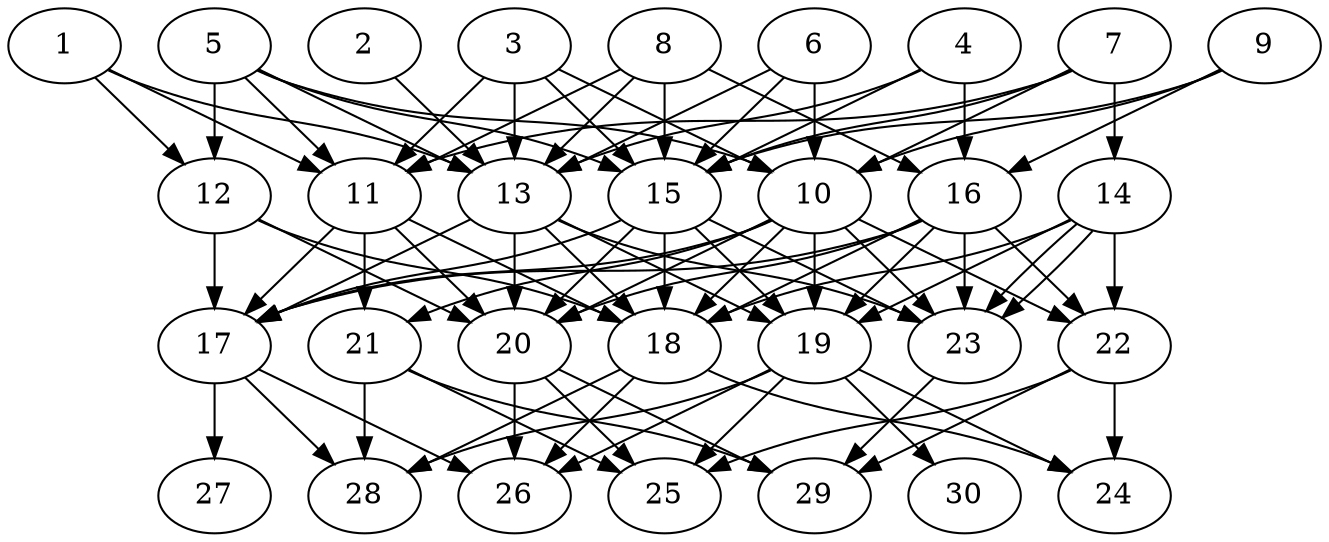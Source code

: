 // DAG automatically generated by daggen at Thu Oct  3 14:04:19 2019
// ./daggen --dot -n 30 --ccr 0.4 --fat 0.7 --regular 0.7 --density 0.9 --mindata 5242880 --maxdata 52428800 
digraph G {
  1 [size="45030400", alpha="0.02", expect_size="18012160"] 
  1 -> 11 [size ="18012160"]
  1 -> 12 [size ="18012160"]
  1 -> 13 [size ="18012160"]
  2 [size="126051840", alpha="0.14", expect_size="50420736"] 
  2 -> 13 [size ="50420736"]
  3 [size="16604160", alpha="0.12", expect_size="6641664"] 
  3 -> 10 [size ="6641664"]
  3 -> 11 [size ="6641664"]
  3 -> 13 [size ="6641664"]
  3 -> 15 [size ="6641664"]
  4 [size="129044480", alpha="0.01", expect_size="51617792"] 
  4 -> 13 [size ="51617792"]
  4 -> 15 [size ="51617792"]
  4 -> 16 [size ="51617792"]
  5 [size="15178240", alpha="0.07", expect_size="6071296"] 
  5 -> 10 [size ="6071296"]
  5 -> 11 [size ="6071296"]
  5 -> 12 [size ="6071296"]
  5 -> 13 [size ="6071296"]
  5 -> 15 [size ="6071296"]
  6 [size="55357440", alpha="0.02", expect_size="22142976"] 
  6 -> 10 [size ="22142976"]
  6 -> 13 [size ="22142976"]
  6 -> 15 [size ="22142976"]
  7 [size="15941120", alpha="0.12", expect_size="6376448"] 
  7 -> 10 [size ="6376448"]
  7 -> 11 [size ="6376448"]
  7 -> 14 [size ="6376448"]
  7 -> 15 [size ="6376448"]
  8 [size="48040960", alpha="0.01", expect_size="19216384"] 
  8 -> 11 [size ="19216384"]
  8 -> 13 [size ="19216384"]
  8 -> 15 [size ="19216384"]
  8 -> 16 [size ="19216384"]
  9 [size="88040960", alpha="0.20", expect_size="35216384"] 
  9 -> 10 [size ="35216384"]
  9 -> 15 [size ="35216384"]
  9 -> 16 [size ="35216384"]
  10 [size="25111040", alpha="0.00", expect_size="10044416"] 
  10 -> 17 [size ="10044416"]
  10 -> 18 [size ="10044416"]
  10 -> 19 [size ="10044416"]
  10 -> 20 [size ="10044416"]
  10 -> 21 [size ="10044416"]
  10 -> 22 [size ="10044416"]
  10 -> 23 [size ="10044416"]
  11 [size="93363200", alpha="0.01", expect_size="37345280"] 
  11 -> 17 [size ="37345280"]
  11 -> 18 [size ="37345280"]
  11 -> 20 [size ="37345280"]
  11 -> 21 [size ="37345280"]
  12 [size="105840640", alpha="0.05", expect_size="42336256"] 
  12 -> 17 [size ="42336256"]
  12 -> 18 [size ="42336256"]
  12 -> 20 [size ="42336256"]
  13 [size="72202240", alpha="0.10", expect_size="28880896"] 
  13 -> 17 [size ="28880896"]
  13 -> 18 [size ="28880896"]
  13 -> 19 [size ="28880896"]
  13 -> 20 [size ="28880896"]
  13 -> 23 [size ="28880896"]
  14 [size="24965120", alpha="0.07", expect_size="9986048"] 
  14 -> 18 [size ="9986048"]
  14 -> 19 [size ="9986048"]
  14 -> 22 [size ="9986048"]
  14 -> 23 [size ="9986048"]
  14 -> 23 [size ="9986048"]
  15 [size="28326400", alpha="0.13", expect_size="11330560"] 
  15 -> 17 [size ="11330560"]
  15 -> 18 [size ="11330560"]
  15 -> 19 [size ="11330560"]
  15 -> 20 [size ="11330560"]
  15 -> 23 [size ="11330560"]
  16 [size="67578880", alpha="0.15", expect_size="27031552"] 
  16 -> 17 [size ="27031552"]
  16 -> 18 [size ="27031552"]
  16 -> 19 [size ="27031552"]
  16 -> 20 [size ="27031552"]
  16 -> 22 [size ="27031552"]
  16 -> 23 [size ="27031552"]
  17 [size="80176640", alpha="0.19", expect_size="32070656"] 
  17 -> 26 [size ="32070656"]
  17 -> 27 [size ="32070656"]
  17 -> 28 [size ="32070656"]
  18 [size="32547840", alpha="0.12", expect_size="13019136"] 
  18 -> 24 [size ="13019136"]
  18 -> 26 [size ="13019136"]
  18 -> 28 [size ="13019136"]
  19 [size="35671040", alpha="0.08", expect_size="14268416"] 
  19 -> 24 [size ="14268416"]
  19 -> 25 [size ="14268416"]
  19 -> 26 [size ="14268416"]
  19 -> 28 [size ="14268416"]
  19 -> 30 [size ="14268416"]
  20 [size="33850880", alpha="0.06", expect_size="13540352"] 
  20 -> 25 [size ="13540352"]
  20 -> 26 [size ="13540352"]
  20 -> 29 [size ="13540352"]
  21 [size="36252160", alpha="0.10", expect_size="14500864"] 
  21 -> 25 [size ="14500864"]
  21 -> 28 [size ="14500864"]
  21 -> 29 [size ="14500864"]
  22 [size="41876480", alpha="0.13", expect_size="16750592"] 
  22 -> 24 [size ="16750592"]
  22 -> 25 [size ="16750592"]
  22 -> 29 [size ="16750592"]
  23 [size="71613440", alpha="0.16", expect_size="28645376"] 
  23 -> 29 [size ="28645376"]
  24 [size="129251840", alpha="0.19", expect_size="51700736"] 
  25 [size="52825600", alpha="0.03", expect_size="21130240"] 
  26 [size="126781440", alpha="0.13", expect_size="50712576"] 
  27 [size="95792640", alpha="0.04", expect_size="38317056"] 
  28 [size="90992640", alpha="0.01", expect_size="36397056"] 
  29 [size="41702400", alpha="0.11", expect_size="16680960"] 
  30 [size="89103360", alpha="0.03", expect_size="35641344"] 
}
